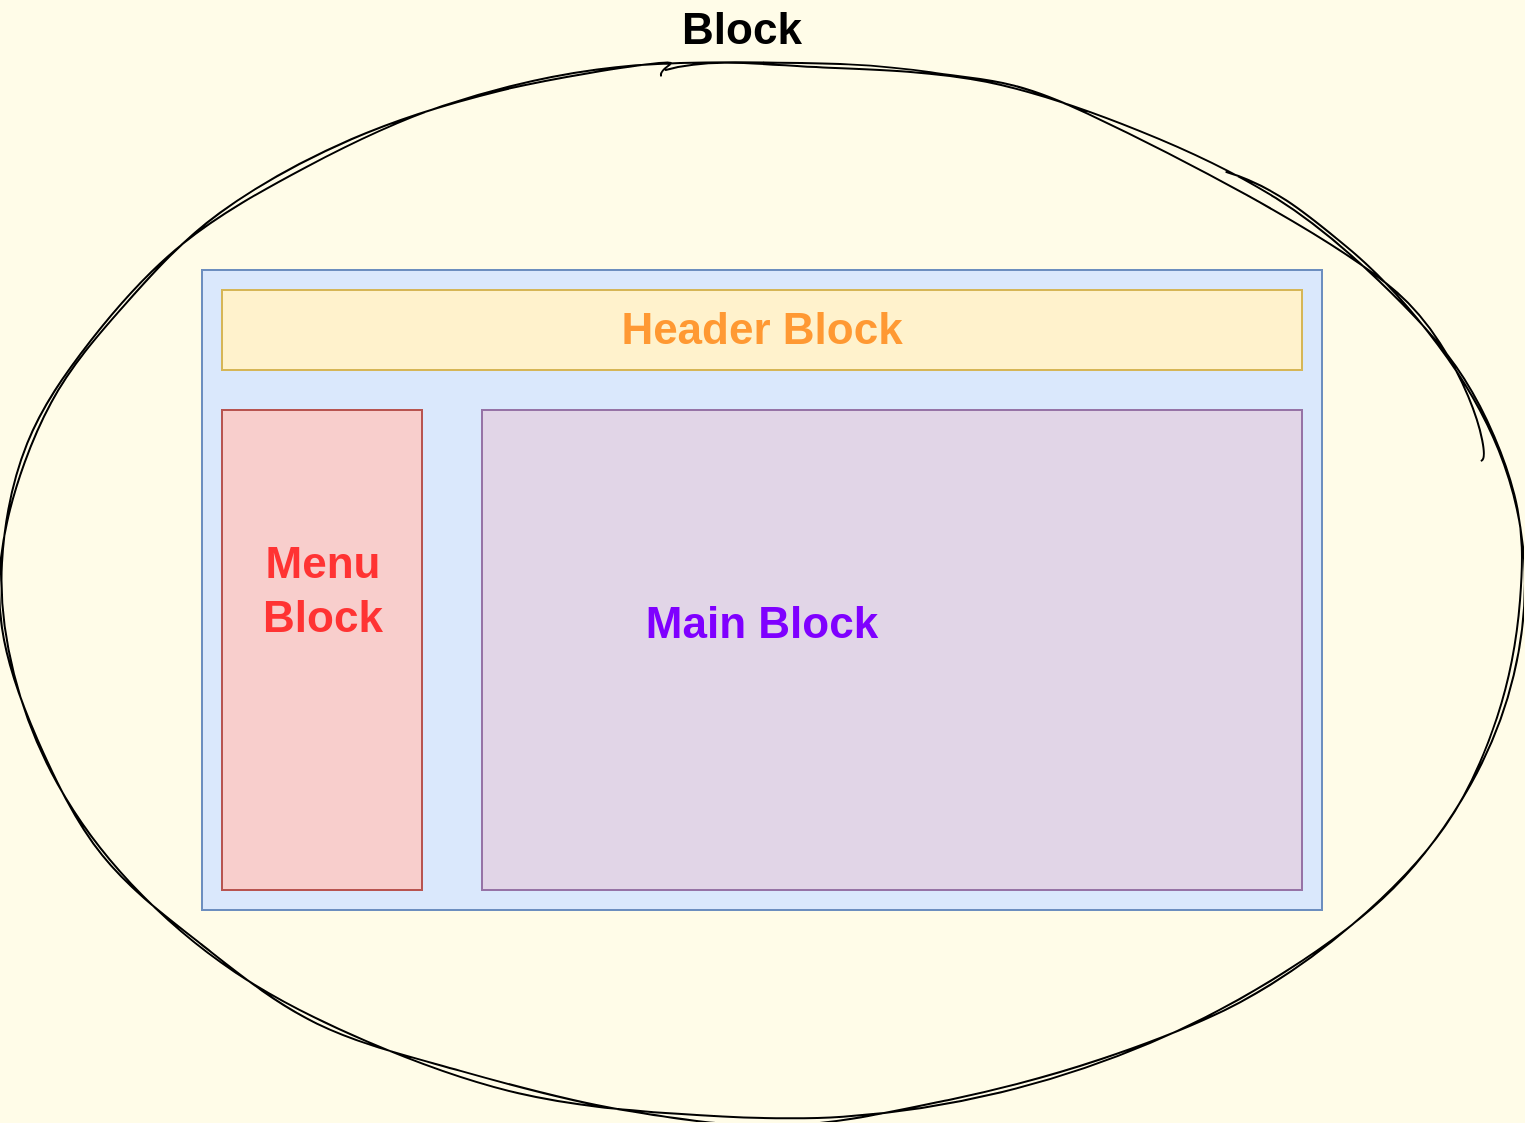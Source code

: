 <mxfile>
    <diagram id="kbJQ1Rrp4iuEvox9FZ_T" name="第 1 页">
        <mxGraphModel dx="1066" dy="1014" grid="0" gridSize="10" guides="1" tooltips="1" connect="1" arrows="1" fold="1" page="0" pageScale="1" pageWidth="827" pageHeight="1169" background="#FFFCE8" math="0" shadow="0">
            <root>
                <mxCell id="0"/>
                <mxCell id="1" parent="0"/>
                <mxCell id="36" value="" style="rounded=0;whiteSpace=wrap;html=1;fillColor=#dae8fc;strokeColor=#6c8ebf;" vertex="1" parent="1">
                    <mxGeometry x="200" y="40" width="560" height="320" as="geometry"/>
                </mxCell>
                <mxCell id="37" value="" style="rounded=0;whiteSpace=wrap;html=1;fillColor=#fff2cc;strokeColor=#d6b656;" vertex="1" parent="1">
                    <mxGeometry x="210" y="50" width="540" height="40" as="geometry"/>
                </mxCell>
                <mxCell id="38" value="" style="rounded=0;whiteSpace=wrap;html=1;direction=south;fillColor=#f8cecc;strokeColor=#b85450;" vertex="1" parent="1">
                    <mxGeometry x="210" y="110" width="100" height="240" as="geometry"/>
                </mxCell>
                <mxCell id="39" value="" style="rounded=0;whiteSpace=wrap;html=1;fillColor=#e1d5e7;strokeColor=#9673a6;" vertex="1" parent="1">
                    <mxGeometry x="340" y="110" width="410" height="240" as="geometry"/>
                </mxCell>
                <mxCell id="41" value="" style="ellipse;whiteSpace=wrap;html=1;rounded=0;sketch=1;curveFitting=1;jiggle=2;fillStyle=auto;fillColor=none;" vertex="1" parent="1">
                    <mxGeometry x="100" y="-65" width="760" height="530" as="geometry"/>
                </mxCell>
                <mxCell id="42" value="&lt;font style=&quot;font-size: 22px;&quot;&gt;&lt;b&gt;Block&lt;/b&gt;&lt;/font&gt;" style="text;html=1;strokeColor=none;fillColor=none;align=center;verticalAlign=middle;whiteSpace=wrap;rounded=0;sketch=1;fillStyle=auto;" vertex="1" parent="1">
                    <mxGeometry x="440" y="-95" width="60" height="30" as="geometry"/>
                </mxCell>
                <mxCell id="44" value="&lt;font color=&quot;#ff9933&quot; style=&quot;font-size: 22px;&quot;&gt;&lt;b&gt;Header Block&lt;/b&gt;&lt;/font&gt;" style="text;html=1;strokeColor=none;fillColor=none;align=center;verticalAlign=middle;whiteSpace=wrap;rounded=0;sketch=1;fillStyle=auto;" vertex="1" parent="1">
                    <mxGeometry x="395" y="55" width="170" height="30" as="geometry"/>
                </mxCell>
                <mxCell id="45" value="&lt;font color=&quot;#ff3333&quot; style=&quot;font-size: 22px;&quot;&gt;&lt;b style=&quot;&quot;&gt;Menu Block&lt;/b&gt;&lt;/font&gt;" style="text;html=1;strokeColor=none;fillColor=none;align=center;verticalAlign=middle;whiteSpace=wrap;rounded=0;sketch=1;fillStyle=auto;" vertex="1" parent="1">
                    <mxGeometry x="213.5" y="162.5" width="93" height="75" as="geometry"/>
                </mxCell>
                <mxCell id="46" value="&lt;font color=&quot;#7f00ff&quot; style=&quot;font-size: 22px;&quot;&gt;&lt;b style=&quot;&quot;&gt;Main Block&lt;/b&gt;&lt;/font&gt;" style="text;html=1;strokeColor=none;fillColor=none;align=center;verticalAlign=middle;whiteSpace=wrap;rounded=0;sketch=1;fillStyle=auto;" vertex="1" parent="1">
                    <mxGeometry x="395" y="202" width="170" height="30" as="geometry"/>
                </mxCell>
            </root>
        </mxGraphModel>
    </diagram>
</mxfile>